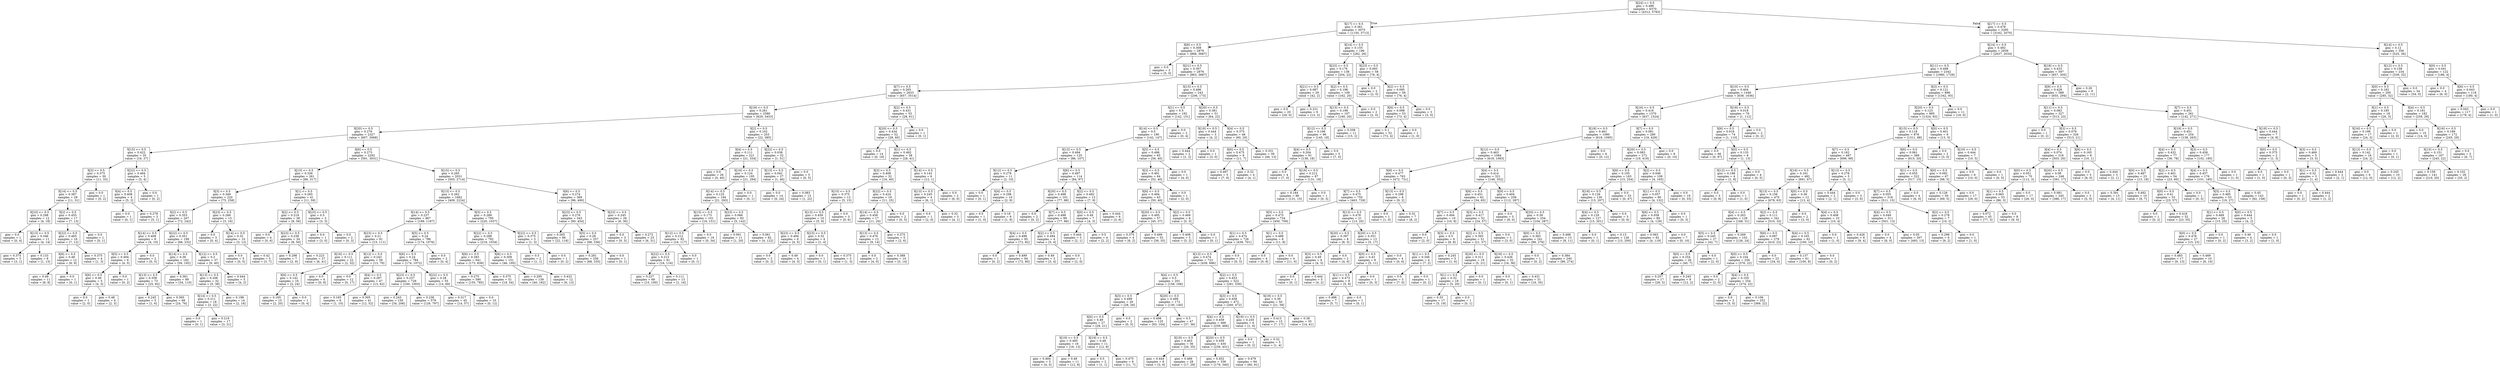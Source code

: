 digraph Tree {
node [shape=box] ;
0 [label="X[24] <= 0.5\ngini = 0.489\nsamples = 6370\nvalue = [4312, 5783]"] ;
1 [label="X[17] <= 0.5\ngini = 0.361\nsamples = 3075\nvalue = [1150, 3713]"] ;
0 -> 1 [labeldistance=2.5, labelangle=45, headlabel="True"] ;
2 [label="X[9] <= 0.5\ngini = 0.308\nsamples = 2879\nvalue = [868, 3687]"] ;
1 -> 2 ;
3 [label="gini = 0.0\nsamples = 3\nvalue = [5, 0]"] ;
2 -> 3 ;
4 [label="X[21] <= 0.5\ngini = 0.307\nsamples = 2876\nvalue = [863, 3687]"] ;
2 -> 4 ;
5 [label="X[7] <= 0.5\ngini = 0.265\nsamples = 2633\nvalue = [657, 3514]"] ;
4 -> 5 ;
6 [label="X[18] <= 0.5\ngini = 0.261\nsamples = 2580\nvalue = [629, 3453]"] ;
5 -> 6 ;
7 [label="X[20] <= 0.5\ngini = 0.276\nsamples = 2327\nvalue = [607, 3068]"] ;
6 -> 7 ;
8 [label="X[15] <= 0.5\ngini = 0.422\nsamples = 35\nvalue = [16, 37]"] ;
7 -> 8 ;
9 [label="X[3] <= 0.5\ngini = 0.375\nsamples = 30\nvalue = [11, 33]"] ;
8 -> 9 ;
10 [label="X[14] <= 0.5\ngini = 0.387\nsamples = 29\nvalue = [11, 31]"] ;
9 -> 10 ;
11 [label="X[23] <= 0.5\ngini = 0.298\nsamples = 12\nvalue = [4, 18]"] ;
10 -> 11 ;
12 [label="gini = 0.0\nsamples = 1\nvalue = [0, 4]"] ;
11 -> 12 ;
13 [label="X[13] <= 0.5\ngini = 0.346\nsamples = 11\nvalue = [4, 14]"] ;
11 -> 13 ;
14 [label="gini = 0.375\nsamples = 3\nvalue = [3, 1]"] ;
13 -> 14 ;
15 [label="gini = 0.133\nsamples = 8\nvalue = [1, 13]"] ;
13 -> 15 ;
16 [label="X[2] <= 0.5\ngini = 0.455\nsamples = 17\nvalue = [7, 13]"] ;
10 -> 16 ;
17 [label="X[22] <= 0.5\ngini = 0.465\nsamples = 16\nvalue = [7, 12]"] ;
16 -> 17 ;
18 [label="X[6] <= 0.5\ngini = 0.48\nsamples = 12\nvalue = [6, 9]"] ;
17 -> 18 ;
19 [label="gini = 0.49\nsamples = 11\nvalue = [6, 8]"] ;
18 -> 19 ;
20 [label="gini = 0.0\nsamples = 1\nvalue = [0, 1]"] ;
18 -> 20 ;
21 [label="gini = 0.375\nsamples = 4\nvalue = [1, 3]"] ;
17 -> 21 ;
22 [label="gini = 0.0\nsamples = 1\nvalue = [0, 1]"] ;
16 -> 22 ;
23 [label="gini = 0.0\nsamples = 1\nvalue = [0, 2]"] ;
9 -> 23 ;
24 [label="X[22] <= 0.5\ngini = 0.494\nsamples = 5\nvalue = [5, 4]"] ;
8 -> 24 ;
25 [label="X[4] <= 0.5\ngini = 0.408\nsamples = 4\nvalue = [5, 2]"] ;
24 -> 25 ;
26 [label="gini = 0.0\nsamples = 1\nvalue = [0, 1]"] ;
25 -> 26 ;
27 [label="gini = 0.278\nsamples = 3\nvalue = [5, 1]"] ;
25 -> 27 ;
28 [label="gini = 0.0\nsamples = 1\nvalue = [0, 2]"] ;
24 -> 28 ;
29 [label="X[0] <= 0.5\ngini = 0.273\nsamples = 2292\nvalue = [591, 3031]"] ;
7 -> 29 ;
30 [label="X[15] <= 0.5\ngini = 0.336\nsamples = 261\nvalue = [86, 317]"] ;
29 -> 30 ;
31 [label="X[3] <= 0.5\ngini = 0.349\nsamples = 220\nvalue = [75, 258]"] ;
30 -> 31 ;
32 [label="X[2] <= 0.5\ngini = 0.353\nsamples = 207\nvalue = [72, 242]"] ;
31 -> 32 ;
33 [label="X[14] <= 0.5\ngini = 0.408\nsamples = 8\nvalue = [4, 10]"] ;
32 -> 33 ;
34 [label="X[5] <= 0.5\ngini = 0.494\nsamples = 6\nvalue = [4, 5]"] ;
33 -> 34 ;
35 [label="X[6] <= 0.5\ngini = 0.49\nsamples = 5\nvalue = [4, 3]"] ;
34 -> 35 ;
36 [label="gini = 0.0\nsamples = 1\nvalue = [2, 0]"] ;
35 -> 36 ;
37 [label="gini = 0.48\nsamples = 4\nvalue = [2, 3]"] ;
35 -> 37 ;
38 [label="gini = 0.0\nsamples = 1\nvalue = [0, 2]"] ;
34 -> 38 ;
39 [label="gini = 0.0\nsamples = 2\nvalue = [0, 5]"] ;
33 -> 39 ;
40 [label="X[22] <= 0.5\ngini = 0.351\nsamples = 199\nvalue = [68, 232]"] ;
32 -> 40 ;
41 [label="X[14] <= 0.5\ngini = 0.36\nsamples = 162\nvalue = [59, 192]"] ;
40 -> 41 ;
42 [label="X[13] <= 0.5\ngini = 0.358\nsamples = 73\nvalue = [25, 82]"] ;
41 -> 42 ;
43 [label="gini = 0.245\nsamples = 5\nvalue = [1, 6]"] ;
42 -> 43 ;
44 [label="gini = 0.365\nsamples = 68\nvalue = [24, 76]"] ;
42 -> 44 ;
45 [label="gini = 0.361\nsamples = 89\nvalue = [34, 110]"] ;
41 -> 45 ;
46 [label="X[12] <= 0.5\ngini = 0.3\nsamples = 37\nvalue = [9, 40]"] ;
40 -> 46 ;
47 [label="X[13] <= 0.5\ngini = 0.206\nsamples = 32\nvalue = [5, 38]"] ;
46 -> 47 ;
48 [label="X[14] <= 0.5\ngini = 0.211\nsamples = 18\nvalue = [3, 22]"] ;
47 -> 48 ;
49 [label="gini = 0.0\nsamples = 1\nvalue = [0, 1]"] ;
48 -> 49 ;
50 [label="gini = 0.219\nsamples = 17\nvalue = [3, 21]"] ;
48 -> 50 ;
51 [label="gini = 0.198\nsamples = 14\nvalue = [2, 16]"] ;
47 -> 51 ;
52 [label="gini = 0.444\nsamples = 5\nvalue = [4, 2]"] ;
46 -> 52 ;
53 [label="X[23] <= 0.5\ngini = 0.266\nsamples = 13\nvalue = [3, 16]"] ;
31 -> 53 ;
54 [label="gini = 0.0\nsamples = 3\nvalue = [0, 4]"] ;
53 -> 54 ;
55 [label="X[14] <= 0.5\ngini = 0.32\nsamples = 10\nvalue = [3, 12]"] ;
53 -> 55 ;
56 [label="gini = 0.0\nsamples = 5\nvalue = [0, 5]"] ;
55 -> 56 ;
57 [label="gini = 0.42\nsamples = 5\nvalue = [3, 7]"] ;
55 -> 57 ;
58 [label="X[1] <= 0.5\ngini = 0.265\nsamples = 41\nvalue = [11, 59]"] ;
30 -> 58 ;
59 [label="X[2] <= 0.5\ngini = 0.219\nsamples = 38\nvalue = [8, 56]"] ;
58 -> 59 ;
60 [label="gini = 0.0\nsamples = 4\nvalue = [0, 6]"] ;
59 -> 60 ;
61 [label="X[23] <= 0.5\ngini = 0.238\nsamples = 34\nvalue = [8, 50]"] ;
59 -> 61 ;
62 [label="gini = 0.298\nsamples = 7\nvalue = [2, 9]"] ;
61 -> 62 ;
63 [label="gini = 0.223\nsamples = 27\nvalue = [6, 41]"] ;
61 -> 63 ;
64 [label="X[23] <= 0.5\ngini = 0.5\nsamples = 3\nvalue = [3, 3]"] ;
58 -> 64 ;
65 [label="gini = 0.0\nsamples = 1\nvalue = [3, 0]"] ;
64 -> 65 ;
66 [label="gini = 0.0\nsamples = 2\nvalue = [0, 3]"] ;
64 -> 66 ;
67 [label="X[15] <= 0.5\ngini = 0.265\nsamples = 2031\nvalue = [505, 2714]"] ;
29 -> 67 ;
68 [label="X[13] <= 0.5\ngini = 0.262\nsamples = 1662\nvalue = [409, 2224]"] ;
67 -> 68 ;
69 [label="X[14] <= 0.5\ngini = 0.237\nsamples = 867\nvalue = [189, 1187]"] ;
68 -> 69 ;
70 [label="X[23] <= 0.5\ngini = 0.21\nsamples = 81\nvalue = [15, 111]"] ;
69 -> 70 ;
71 [label="X[16] <= 0.5\ngini = 0.111\nsamples = 22\nvalue = [2, 32]"] ;
70 -> 71 ;
72 [label="X[6] <= 0.5\ngini = 0.142\nsamples = 16\nvalue = [2, 24]"] ;
71 -> 72 ;
73 [label="gini = 0.165\nsamples = 15\nvalue = [2, 20]"] ;
72 -> 73 ;
74 [label="gini = 0.0\nsamples = 1\nvalue = [0, 4]"] ;
72 -> 74 ;
75 [label="gini = 0.0\nsamples = 6\nvalue = [0, 8]"] ;
71 -> 75 ;
76 [label="X[12] <= 0.5\ngini = 0.243\nsamples = 59\nvalue = [13, 79]"] ;
70 -> 76 ;
77 [label="gini = 0.0\nsamples = 12\nvalue = [0, 17]"] ;
76 -> 77 ;
78 [label="X[4] <= 0.5\ngini = 0.287\nsamples = 47\nvalue = [13, 62]"] ;
76 -> 78 ;
79 [label="gini = 0.165\nsamples = 6\nvalue = [1, 10]"] ;
78 -> 79 ;
80 [label="gini = 0.305\nsamples = 41\nvalue = [12, 52]"] ;
78 -> 80 ;
81 [label="X[5] <= 0.5\ngini = 0.24\nsamples = 786\nvalue = [174, 1076]"] ;
69 -> 81 ;
82 [label="X[6] <= 0.5\ngini = 0.24\nsamples = 784\nvalue = [174, 1072]"] ;
81 -> 82 ;
83 [label="X[23] <= 0.5\ngini = 0.237\nsamples = 729\nvalue = [160, 1003]"] ;
82 -> 83 ;
84 [label="gini = 0.243\nsamples = 150\nvalue = [34, 206]"] ;
83 -> 84 ;
85 [label="gini = 0.236\nsamples = 579\nvalue = [126, 797]"] ;
83 -> 85 ;
86 [label="X[22] <= 0.5\ngini = 0.28\nsamples = 55\nvalue = [14, 69]"] ;
82 -> 86 ;
87 [label="gini = 0.317\nsamples = 45\nvalue = [14, 57]"] ;
86 -> 87 ;
88 [label="gini = 0.0\nsamples = 10\nvalue = [0, 12]"] ;
86 -> 88 ;
89 [label="gini = 0.0\nsamples = 2\nvalue = [0, 4]"] ;
81 -> 89 ;
90 [label="X[5] <= 0.5\ngini = 0.289\nsamples = 795\nvalue = [220, 1037]"] ;
68 -> 90 ;
91 [label="X[22] <= 0.5\ngini = 0.288\nsamples = 792\nvalue = [219, 1034]"] ;
90 -> 91 ;
92 [label="X[6] <= 0.5\ngini = 0.283\nsamples = 641\nvalue = [173, 839]"] ;
91 -> 92 ;
93 [label="gini = 0.275\nsamples = 590\nvalue = [155, 785]"] ;
92 -> 93 ;
94 [label="gini = 0.375\nsamples = 51\nvalue = [18, 54]"] ;
92 -> 94 ;
95 [label="X[6] <= 0.5\ngini = 0.309\nsamples = 151\nvalue = [46, 195]"] ;
91 -> 95 ;
96 [label="gini = 0.295\nsamples = 139\nvalue = [40, 182]"] ;
95 -> 96 ;
97 [label="gini = 0.432\nsamples = 12\nvalue = [6, 13]"] ;
95 -> 97 ;
98 [label="X[22] <= 0.5\ngini = 0.375\nsamples = 3\nvalue = [1, 3]"] ;
90 -> 98 ;
99 [label="gini = 0.5\nsamples = 2\nvalue = [1, 1]"] ;
98 -> 99 ;
100 [label="gini = 0.0\nsamples = 1\nvalue = [0, 2]"] ;
98 -> 100 ;
101 [label="X[6] <= 0.5\ngini = 0.274\nsamples = 369\nvalue = [96, 490]"] ;
67 -> 101 ;
102 [label="X[23] <= 0.5\ngini = 0.276\nsamples = 343\nvalue = [90, 454]"] ;
101 -> 102 ;
103 [label="gini = 0.265\nsamples = 86\nvalue = [22, 118]"] ;
102 -> 103 ;
104 [label="X[5] <= 0.5\ngini = 0.28\nsamples = 257\nvalue = [68, 336]"] ;
102 -> 104 ;
105 [label="gini = 0.281\nsamples = 256\nvalue = [68, 335]"] ;
104 -> 105 ;
106 [label="gini = 0.0\nsamples = 1\nvalue = [0, 1]"] ;
104 -> 106 ;
107 [label="X[23] <= 0.5\ngini = 0.245\nsamples = 26\nvalue = [6, 36]"] ;
101 -> 107 ;
108 [label="gini = 0.0\nsamples = 3\nvalue = [0, 5]"] ;
107 -> 108 ;
109 [label="gini = 0.272\nsamples = 23\nvalue = [6, 31]"] ;
107 -> 109 ;
110 [label="X[2] <= 0.5\ngini = 0.102\nsamples = 253\nvalue = [22, 385]"] ;
6 -> 110 ;
111 [label="X[4] <= 0.5\ngini = 0.111\nsamples = 221\nvalue = [21, 334]"] ;
110 -> 111 ;
112 [label="gini = 0.0\nsamples = 26\nvalue = [0, 40]"] ;
111 -> 112 ;
113 [label="X[16] <= 0.5\ngini = 0.124\nsamples = 195\nvalue = [21, 294]"] ;
111 -> 113 ;
114 [label="X[14] <= 0.5\ngini = 0.125\nsamples = 194\nvalue = [21, 293]"] ;
113 -> 114 ;
115 [label="X[15] <= 0.5\ngini = 0.173\nsamples = 101\nvalue = [16, 151]"] ;
114 -> 115 ;
116 [label="X[12] <= 0.5\ngini = 0.212\nsamples = 82\nvalue = [16, 117]"] ;
115 -> 116 ;
117 [label="X[22] <= 0.5\ngini = 0.213\nsamples = 81\nvalue = [16, 116]"] ;
116 -> 117 ;
118 [label="gini = 0.227\nsamples = 68\nvalue = [15, 100]"] ;
117 -> 118 ;
119 [label="gini = 0.111\nsamples = 13\nvalue = [1, 16]"] ;
117 -> 119 ;
120 [label="gini = 0.0\nsamples = 1\nvalue = [0, 1]"] ;
116 -> 120 ;
121 [label="gini = 0.0\nsamples = 19\nvalue = [0, 34]"] ;
115 -> 121 ;
122 [label="X[23] <= 0.5\ngini = 0.066\nsamples = 93\nvalue = [5, 142]"] ;
114 -> 122 ;
123 [label="gini = 0.091\nsamples = 11\nvalue = [1, 20]"] ;
122 -> 123 ;
124 [label="gini = 0.061\nsamples = 82\nvalue = [4, 122]"] ;
122 -> 124 ;
125 [label="gini = 0.0\nsamples = 1\nvalue = [0, 1]"] ;
113 -> 125 ;
126 [label="X[22] <= 0.5\ngini = 0.038\nsamples = 32\nvalue = [1, 51]"] ;
110 -> 126 ;
127 [label="X[13] <= 0.5\ngini = 0.042\nsamples = 27\nvalue = [1, 46]"] ;
126 -> 127 ;
128 [label="gini = 0.0\nsamples = 14\nvalue = [0, 24]"] ;
127 -> 128 ;
129 [label="gini = 0.083\nsamples = 13\nvalue = [1, 22]"] ;
127 -> 129 ;
130 [label="gini = 0.0\nsamples = 5\nvalue = [0, 5]"] ;
126 -> 130 ;
131 [label="X[2] <= 0.5\ngini = 0.431\nsamples = 53\nvalue = [28, 61]"] ;
5 -> 131 ;
132 [label="X[20] <= 0.5\ngini = 0.434\nsamples = 52\nvalue = [28, 60]"] ;
131 -> 132 ;
133 [label="gini = 0.0\nsamples = 14\nvalue = [0, 19]"] ;
132 -> 133 ;
134 [label="X[1] <= 0.5\ngini = 0.482\nsamples = 38\nvalue = [28, 41]"] ;
132 -> 134 ;
135 [label="X[3] <= 0.5\ngini = 0.408\nsamples = 32\nvalue = [16, 40]"] ;
134 -> 135 ;
136 [label="X[15] <= 0.5\ngini = 0.375\nsamples = 13\nvalue = [5, 15]"] ;
135 -> 136 ;
137 [label="X[13] <= 0.5\ngini = 0.459\nsamples = 10\nvalue = [5, 9]"] ;
136 -> 137 ;
138 [label="X[23] <= 0.5\ngini = 0.494\nsamples = 6\nvalue = [4, 5]"] ;
137 -> 138 ;
139 [label="gini = 0.0\nsamples = 2\nvalue = [0, 2]"] ;
138 -> 139 ;
140 [label="gini = 0.49\nsamples = 4\nvalue = [4, 3]"] ;
138 -> 140 ;
141 [label="X[23] <= 0.5\ngini = 0.32\nsamples = 4\nvalue = [1, 4]"] ;
137 -> 141 ;
142 [label="gini = 0.0\nsamples = 1\nvalue = [0, 1]"] ;
141 -> 142 ;
143 [label="gini = 0.375\nsamples = 3\nvalue = [1, 3]"] ;
141 -> 143 ;
144 [label="gini = 0.0\nsamples = 3\nvalue = [0, 6]"] ;
136 -> 144 ;
145 [label="X[22] <= 0.5\ngini = 0.424\nsamples = 19\nvalue = [11, 25]"] ;
135 -> 145 ;
146 [label="X[14] <= 0.5\ngini = 0.458\nsamples = 17\nvalue = [11, 20]"] ;
145 -> 146 ;
147 [label="X[13] <= 0.5\ngini = 0.476\nsamples = 12\nvalue = [9, 14]"] ;
146 -> 147 ;
148 [label="gini = 0.0\nsamples = 2\nvalue = [4, 0]"] ;
147 -> 148 ;
149 [label="gini = 0.388\nsamples = 10\nvalue = [5, 14]"] ;
147 -> 149 ;
150 [label="gini = 0.375\nsamples = 5\nvalue = [2, 6]"] ;
146 -> 150 ;
151 [label="gini = 0.0\nsamples = 2\nvalue = [0, 5]"] ;
145 -> 151 ;
152 [label="X[14] <= 0.5\ngini = 0.142\nsamples = 6\nvalue = [12, 1]"] ;
134 -> 152 ;
153 [label="X[13] <= 0.5\ngini = 0.245\nsamples = 4\nvalue = [6, 1]"] ;
152 -> 153 ;
154 [label="gini = 0.0\nsamples = 1\nvalue = [2, 0]"] ;
153 -> 154 ;
155 [label="gini = 0.32\nsamples = 3\nvalue = [4, 1]"] ;
153 -> 155 ;
156 [label="gini = 0.0\nsamples = 2\nvalue = [6, 0]"] ;
152 -> 156 ;
157 [label="gini = 0.0\nsamples = 1\nvalue = [0, 1]"] ;
131 -> 157 ;
158 [label="X[15] <= 0.5\ngini = 0.496\nsamples = 243\nvalue = [206, 173]"] ;
4 -> 158 ;
159 [label="X[1] <= 0.5\ngini = 0.5\nsamples = 192\nvalue = [142, 151]"] ;
158 -> 159 ;
160 [label="X[14] <= 0.5\ngini = 0.5\nsamples = 190\nvalue = [142, 147]"] ;
159 -> 160 ;
161 [label="X[13] <= 0.5\ngini = 0.494\nsamples = 125\nvalue = [86, 107]"] ;
160 -> 161 ;
162 [label="X[12] <= 0.5\ngini = 0.278\nsamples = 11\nvalue = [2, 10]"] ;
161 -> 162 ;
163 [label="gini = 0.0\nsamples = 1\nvalue = [0, 1]"] ;
162 -> 163 ;
164 [label="X[4] <= 0.5\ngini = 0.298\nsamples = 10\nvalue = [2, 9]"] ;
162 -> 164 ;
165 [label="gini = 0.0\nsamples = 1\nvalue = [1, 0]"] ;
164 -> 165 ;
166 [label="gini = 0.18\nsamples = 9\nvalue = [1, 9]"] ;
164 -> 166 ;
167 [label="X[6] <= 0.5\ngini = 0.497\nsamples = 114\nvalue = [84, 97]"] ;
161 -> 167 ;
168 [label="X[20] <= 0.5\ngini = 0.498\nsamples = 101\nvalue = [77, 88]"] ;
167 -> 168 ;
169 [label="gini = 0.0\nsamples = 2\nvalue = [0, 2]"] ;
168 -> 169 ;
170 [label="X[7] <= 0.5\ngini = 0.498\nsamples = 99\nvalue = [77, 86]"] ;
168 -> 170 ;
171 [label="X[4] <= 0.5\ngini = 0.498\nsamples = 95\nvalue = [72, 82]"] ;
170 -> 171 ;
172 [label="gini = 0.0\nsamples = 1\nvalue = [0, 2]"] ;
171 -> 172 ;
173 [label="gini = 0.499\nsamples = 94\nvalue = [72, 80]"] ;
171 -> 173 ;
174 [label="X[2] <= 0.5\ngini = 0.494\nsamples = 4\nvalue = [5, 4]"] ;
170 -> 174 ;
175 [label="gini = 0.49\nsamples = 3\nvalue = [3, 4]"] ;
174 -> 175 ;
176 [label="gini = 0.0\nsamples = 1\nvalue = [2, 0]"] ;
174 -> 176 ;
177 [label="X[2] <= 0.5\ngini = 0.492\nsamples = 13\nvalue = [7, 9]"] ;
167 -> 177 ;
178 [label="X[0] <= 0.5\ngini = 0.49\nsamples = 7\nvalue = [4, 3]"] ;
177 -> 178 ;
179 [label="gini = 0.444\nsamples = 3\nvalue = [2, 1]"] ;
178 -> 179 ;
180 [label="gini = 0.5\nsamples = 4\nvalue = [2, 2]"] ;
178 -> 180 ;
181 [label="gini = 0.444\nsamples = 6\nvalue = [3, 6]"] ;
177 -> 181 ;
182 [label="X[5] <= 0.5\ngini = 0.486\nsamples = 65\nvalue = [56, 40]"] ;
160 -> 182 ;
183 [label="X[3] <= 0.5\ngini = 0.491\nsamples = 64\nvalue = [52, 40]"] ;
182 -> 183 ;
184 [label="X[6] <= 0.5\ngini = 0.494\nsamples = 63\nvalue = [50, 40]"] ;
183 -> 184 ;
185 [label="X[20] <= 0.5\ngini = 0.495\nsamples = 57\nvalue = [45, 37]"] ;
184 -> 185 ;
186 [label="gini = 0.375\nsamples = 4\nvalue = [6, 2]"] ;
185 -> 186 ;
187 [label="gini = 0.499\nsamples = 53\nvalue = [39, 35]"] ;
185 -> 187 ;
188 [label="X[2] <= 0.5\ngini = 0.469\nsamples = 6\nvalue = [5, 3]"] ;
184 -> 188 ;
189 [label="gini = 0.408\nsamples = 5\nvalue = [5, 2]"] ;
188 -> 189 ;
190 [label="gini = 0.0\nsamples = 1\nvalue = [0, 1]"] ;
188 -> 190 ;
191 [label="gini = 0.0\nsamples = 1\nvalue = [2, 0]"] ;
183 -> 191 ;
192 [label="gini = 0.0\nsamples = 1\nvalue = [4, 0]"] ;
182 -> 192 ;
193 [label="gini = 0.0\nsamples = 2\nvalue = [0, 4]"] ;
159 -> 193 ;
194 [label="X[20] <= 0.5\ngini = 0.381\nsamples = 51\nvalue = [64, 22]"] ;
158 -> 194 ;
195 [label="X[19] <= 0.5\ngini = 0.444\nsamples = 3\nvalue = [4, 2]"] ;
194 -> 195 ;
196 [label="gini = 0.444\nsamples = 2\nvalue = [1, 2]"] ;
195 -> 196 ;
197 [label="gini = 0.0\nsamples = 1\nvalue = [3, 0]"] ;
195 -> 197 ;
198 [label="X[4] <= 0.5\ngini = 0.375\nsamples = 48\nvalue = [60, 20]"] ;
194 -> 198 ;
199 [label="X[0] <= 0.5\ngini = 0.475\nsamples = 9\nvalue = [11, 7]"] ;
198 -> 199 ;
200 [label="gini = 0.497\nsamples = 5\nvalue = [7, 6]"] ;
199 -> 200 ;
201 [label="gini = 0.32\nsamples = 4\nvalue = [4, 1]"] ;
199 -> 201 ;
202 [label="gini = 0.331\nsamples = 39\nvalue = [49, 13]"] ;
198 -> 202 ;
203 [label="X[14] <= 0.5\ngini = 0.155\nsamples = 196\nvalue = [282, 26]"] ;
1 -> 203 ;
204 [label="X[23] <= 0.5\ngini = 0.176\nsamples = 138\nvalue = [204, 22]"] ;
203 -> 204 ;
205 [label="X[21] <= 0.5\ngini = 0.087\nsamples = 29\nvalue = [42, 2]"] ;
204 -> 205 ;
206 [label="gini = 0.0\nsamples = 20\nvalue = [29, 0]"] ;
205 -> 206 ;
207 [label="gini = 0.231\nsamples = 9\nvalue = [13, 2]"] ;
205 -> 207 ;
208 [label="X[2] <= 0.5\ngini = 0.196\nsamples = 109\nvalue = [162, 20]"] ;
204 -> 208 ;
209 [label="X[15] <= 0.5\ngini = 0.198\nsamples = 107\nvalue = [160, 20]"] ;
208 -> 209 ;
210 [label="X[12] <= 0.5\ngini = 0.196\nsamples = 96\nvalue = [145, 18]"] ;
209 -> 210 ;
211 [label="X[4] <= 0.5\ngini = 0.204\nsamples = 91\nvalue = [138, 18]"] ;
210 -> 211 ;
212 [label="gini = 0.0\nsamples = 4\nvalue = [7, 0]"] ;
211 -> 212 ;
213 [label="X[16] <= 0.5\ngini = 0.212\nsamples = 87\nvalue = [131, 18]"] ;
211 -> 213 ;
214 [label="gini = 0.184\nsamples = 86\nvalue = [131, 15]"] ;
213 -> 214 ;
215 [label="gini = 0.0\nsamples = 1\nvalue = [0, 3]"] ;
213 -> 215 ;
216 [label="gini = 0.0\nsamples = 5\nvalue = [7, 0]"] ;
210 -> 216 ;
217 [label="gini = 0.208\nsamples = 11\nvalue = [15, 2]"] ;
209 -> 217 ;
218 [label="gini = 0.0\nsamples = 2\nvalue = [2, 0]"] ;
208 -> 218 ;
219 [label="X[23] <= 0.5\ngini = 0.093\nsamples = 58\nvalue = [78, 4]"] ;
203 -> 219 ;
220 [label="gini = 0.0\nsamples = 2\nvalue = [2, 0]"] ;
219 -> 220 ;
221 [label="X[2] <= 0.5\ngini = 0.095\nsamples = 56\nvalue = [76, 4]"] ;
219 -> 221 ;
222 [label="X[6] <= 0.5\ngini = 0.098\nsamples = 53\nvalue = [73, 4]"] ;
221 -> 222 ;
223 [label="gini = 0.1\nsamples = 52\nvalue = [72, 4]"] ;
222 -> 223 ;
224 [label="gini = 0.0\nsamples = 1\nvalue = [1, 0]"] ;
222 -> 224 ;
225 [label="gini = 0.0\nsamples = 3\nvalue = [3, 0]"] ;
221 -> 225 ;
226 [label="X[17] <= 0.5\ngini = 0.478\nsamples = 3295\nvalue = [3162, 2070]"] ;
0 -> 226 [labeldistance=2.5, labelangle=-45, headlabel="False"] ;
227 [label="X[14] <= 0.5\ngini = 0.492\nsamples = 2939\nvalue = [2637, 2034]"] ;
226 -> 227 ;
228 [label="X[11] <= 0.5\ngini = 0.498\nsamples = 2342\nvalue = [1980, 1729]"] ;
227 -> 228 ;
229 [label="X[10] <= 0.5\ngini = 0.404\nsamples = 1446\nvalue = [638, 1636]"] ;
228 -> 229 ;
230 [label="X[16] <= 0.5\ngini = 0.416\nsamples = 1370\nvalue = [637, 1524]"] ;
229 -> 230 ;
231 [label="X[18] <= 0.5\ngini = 0.461\nsamples = 1090\nvalue = [618, 1095]"] ;
230 -> 231 ;
232 [label="X[12] <= 0.5\ngini = 0.463\nsamples = 1084\nvalue = [618, 1083]"] ;
231 -> 232 ;
233 [label="X[8] <= 0.5\ngini = 0.477\nsamples = 763\nvalue = [472, 731]"] ;
232 -> 233 ;
234 [label="X[7] <= 0.5\ngini = 0.475\nsamples = 755\nvalue = [463, 729]"] ;
233 -> 234 ;
235 [label="X[5] <= 0.5\ngini = 0.475\nsamples = 734\nvalue = [450, 709]"] ;
234 -> 235 ;
236 [label="X[1] <= 0.5\ngini = 0.474\nsamples = 726\nvalue = [439, 701]"] ;
235 -> 236 ;
237 [label="X[13] <= 0.5\ngini = 0.474\nsamples = 723\nvalue = [439, 696]"] ;
236 -> 237 ;
238 [label="X[4] <= 0.5\ngini = 0.5\nsamples = 201\nvalue = [158, 166]"] ;
237 -> 238 ;
239 [label="X[3] <= 0.5\ngini = 0.499\nsamples = 29\nvalue = [28, 26]"] ;
238 -> 239 ;
240 [label="X[0] <= 0.5\ngini = 0.49\nsamples = 27\nvalue = [28, 21]"] ;
239 -> 240 ;
241 [label="X[19] <= 0.5\ngini = 0.495\nsamples = 16\nvalue = [16, 13]"] ;
240 -> 241 ;
242 [label="gini = 0.494\nsamples = 5\nvalue = [4, 5]"] ;
241 -> 242 ;
243 [label="gini = 0.48\nsamples = 11\nvalue = [12, 8]"] ;
241 -> 243 ;
244 [label="X[19] <= 0.5\ngini = 0.48\nsamples = 11\nvalue = [12, 8]"] ;
240 -> 244 ;
245 [label="gini = 0.5\nsamples = 2\nvalue = [1, 1]"] ;
244 -> 245 ;
246 [label="gini = 0.475\nsamples = 9\nvalue = [11, 7]"] ;
244 -> 246 ;
247 [label="gini = 0.0\nsamples = 2\nvalue = [0, 5]"] ;
239 -> 247 ;
248 [label="X[20] <= 0.5\ngini = 0.499\nsamples = 172\nvalue = [130, 140]"] ;
238 -> 248 ;
249 [label="gini = 0.498\nsamples = 125\nvalue = [93, 104]"] ;
248 -> 249 ;
250 [label="gini = 0.5\nsamples = 47\nvalue = [37, 36]"] ;
248 -> 250 ;
251 [label="X[2] <= 0.5\ngini = 0.453\nsamples = 522\nvalue = [281, 530]"] ;
237 -> 251 ;
252 [label="X[3] <= 0.5\ngini = 0.458\nsamples = 472\nvalue = [260, 472]"] ;
251 -> 252 ;
253 [label="X[4] <= 0.5\ngini = 0.459\nsamples = 466\nvalue = [259, 466]"] ;
252 -> 253 ;
254 [label="X[19] <= 0.5\ngini = 0.463\nsamples = 36\nvalue = [20, 35]"] ;
253 -> 254 ;
255 [label="gini = 0.444\nsamples = 8\nvalue = [3, 6]"] ;
254 -> 255 ;
256 [label="gini = 0.466\nsamples = 28\nvalue = [17, 29]"] ;
254 -> 256 ;
257 [label="X[20] <= 0.5\ngini = 0.459\nsamples = 430\nvalue = [239, 431]"] ;
253 -> 257 ;
258 [label="gini = 0.452\nsamples = 336\nvalue = [179, 340]"] ;
257 -> 258 ;
259 [label="gini = 0.479\nsamples = 94\nvalue = [60, 91]"] ;
257 -> 259 ;
260 [label="X[19] <= 0.5\ngini = 0.245\nsamples = 6\nvalue = [1, 6]"] ;
252 -> 260 ;
261 [label="gini = 0.0\nsamples = 1\nvalue = [0, 2]"] ;
260 -> 261 ;
262 [label="gini = 0.32\nsamples = 5\nvalue = [1, 4]"] ;
260 -> 262 ;
263 [label="X[19] <= 0.5\ngini = 0.39\nsamples = 50\nvalue = [21, 58]"] ;
251 -> 263 ;
264 [label="gini = 0.413\nsamples = 15\nvalue = [7, 17]"] ;
263 -> 264 ;
265 [label="gini = 0.38\nsamples = 35\nvalue = [14, 41]"] ;
263 -> 265 ;
266 [label="gini = 0.0\nsamples = 3\nvalue = [0, 5]"] ;
236 -> 266 ;
267 [label="X[1] <= 0.5\ngini = 0.488\nsamples = 8\nvalue = [11, 8]"] ;
235 -> 267 ;
268 [label="gini = 0.0\nsamples = 4\nvalue = [0, 8]"] ;
267 -> 268 ;
269 [label="gini = 0.0\nsamples = 4\nvalue = [11, 0]"] ;
267 -> 269 ;
270 [label="X[13] <= 0.5\ngini = 0.478\nsamples = 21\nvalue = [13, 20]"] ;
234 -> 270 ;
271 [label="X[20] <= 0.5\ngini = 0.397\nsamples = 8\nvalue = [8, 3]"] ;
270 -> 271 ;
272 [label="X[3] <= 0.5\ngini = 0.49\nsamples = 6\nvalue = [4, 3]"] ;
271 -> 272 ;
273 [label="gini = 0.0\nsamples = 1\nvalue = [0, 1]"] ;
272 -> 273 ;
274 [label="gini = 0.444\nsamples = 5\nvalue = [4, 2]"] ;
272 -> 274 ;
275 [label="gini = 0.0\nsamples = 2\nvalue = [4, 0]"] ;
271 -> 275 ;
276 [label="X[20] <= 0.5\ngini = 0.351\nsamples = 13\nvalue = [5, 17]"] ;
270 -> 276 ;
277 [label="X[0] <= 0.5\ngini = 0.43\nsamples = 9\nvalue = [5, 11]"] ;
276 -> 277 ;
278 [label="X[1] <= 0.5\ngini = 0.473\nsamples = 8\nvalue = [5, 8]"] ;
277 -> 278 ;
279 [label="gini = 0.486\nsamples = 7\nvalue = [5, 7]"] ;
278 -> 279 ;
280 [label="gini = 0.0\nsamples = 1\nvalue = [0, 1]"] ;
278 -> 280 ;
281 [label="gini = 0.0\nsamples = 1\nvalue = [0, 3]"] ;
277 -> 281 ;
282 [label="gini = 0.0\nsamples = 4\nvalue = [0, 6]"] ;
276 -> 282 ;
283 [label="X[13] <= 0.5\ngini = 0.298\nsamples = 8\nvalue = [9, 2]"] ;
233 -> 283 ;
284 [label="gini = 0.0\nsamples = 1\nvalue = [1, 0]"] ;
283 -> 284 ;
285 [label="gini = 0.32\nsamples = 7\nvalue = [8, 2]"] ;
283 -> 285 ;
286 [label="X[4] <= 0.5\ngini = 0.414\nsamples = 321\nvalue = [146, 352]"] ;
232 -> 286 ;
287 [label="X[6] <= 0.5\ngini = 0.451\nsamples = 62\nvalue = [34, 65]"] ;
286 -> 287 ;
288 [label="X[7] <= 0.5\ngini = 0.494\nsamples = 10\nvalue = [10, 8]"] ;
287 -> 288 ;
289 [label="gini = 0.0\nsamples = 1\nvalue = [2, 0]"] ;
288 -> 289 ;
290 [label="X[3] <= 0.5\ngini = 0.5\nsamples = 9\nvalue = [8, 8]"] ;
288 -> 290 ;
291 [label="X[1] <= 0.5\ngini = 0.346\nsamples = 4\nvalue = [7, 2]"] ;
290 -> 291 ;
292 [label="gini = 0.0\nsamples = 3\nvalue = [7, 0]"] ;
291 -> 292 ;
293 [label="gini = 0.0\nsamples = 1\nvalue = [0, 2]"] ;
291 -> 293 ;
294 [label="gini = 0.245\nsamples = 5\nvalue = [1, 6]"] ;
290 -> 294 ;
295 [label="X[3] <= 0.5\ngini = 0.417\nsamples = 52\nvalue = [24, 57]"] ;
287 -> 295 ;
296 [label="X[2] <= 0.5\ngini = 0.393\nsamples = 51\nvalue = [21, 57]"] ;
295 -> 296 ;
297 [label="X[20] <= 0.5\ngini = 0.311\nsamples = 19\nvalue = [5, 21]"] ;
296 -> 297 ;
298 [label="X[1] <= 0.5\ngini = 0.32\nsamples = 18\nvalue = [5, 20]"] ;
297 -> 298 ;
299 [label="gini = 0.33\nsamples = 17\nvalue = [5, 19]"] ;
298 -> 299 ;
300 [label="gini = 0.0\nsamples = 1\nvalue = [0, 1]"] ;
298 -> 300 ;
301 [label="gini = 0.0\nsamples = 1\nvalue = [0, 1]"] ;
297 -> 301 ;
302 [label="X[19] <= 0.5\ngini = 0.426\nsamples = 32\nvalue = [16, 36]"] ;
296 -> 302 ;
303 [label="gini = 0.0\nsamples = 1\nvalue = [0, 1]"] ;
302 -> 303 ;
304 [label="gini = 0.431\nsamples = 31\nvalue = [16, 35]"] ;
302 -> 304 ;
305 [label="gini = 0.0\nsamples = 1\nvalue = [3, 0]"] ;
295 -> 305 ;
306 [label="X[9] <= 0.5\ngini = 0.404\nsamples = 259\nvalue = [112, 287]"] ;
286 -> 306 ;
307 [label="gini = 0.0\nsamples = 5\nvalue = [8, 0]"] ;
306 -> 307 ;
308 [label="X[20] <= 0.5\ngini = 0.39\nsamples = 254\nvalue = [104, 287]"] ;
306 -> 308 ;
309 [label="X[0] <= 0.5\ngini = 0.383\nsamples = 241\nvalue = [96, 276]"] ;
308 -> 309 ;
310 [label="gini = 0.0\nsamples = 1\nvalue = [0, 2]"] ;
309 -> 310 ;
311 [label="gini = 0.384\nsamples = 240\nvalue = [96, 274]"] ;
309 -> 311 ;
312 [label="gini = 0.488\nsamples = 13\nvalue = [8, 11]"] ;
308 -> 312 ;
313 [label="gini = 0.0\nsamples = 6\nvalue = [0, 12]"] ;
231 -> 313 ;
314 [label="X[7] <= 0.5\ngini = 0.081\nsamples = 280\nvalue = [19, 429]"] ;
230 -> 314 ;
315 [label="X[20] <= 0.5\ngini = 0.083\nsamples = 272\nvalue = [19, 419]"] ;
314 -> 315 ;
316 [label="X[6] <= 0.5\ngini = 0.105\nsamples = 163\nvalue = [15, 254]"] ;
315 -> 316 ;
317 [label="X[18] <= 0.5\ngini = 0.126\nsamples = 130\nvalue = [15, 207]"] ;
316 -> 317 ;
318 [label="X[4] <= 0.5\ngini = 0.129\nsamples = 127\nvalue = [15, 201]"] ;
317 -> 318 ;
319 [label="gini = 0.0\nsamples = 1\nvalue = [0, 1]"] ;
318 -> 319 ;
320 [label="gini = 0.13\nsamples = 126\nvalue = [15, 200]"] ;
318 -> 320 ;
321 [label="gini = 0.0\nsamples = 3\nvalue = [0, 6]"] ;
317 -> 321 ;
322 [label="gini = 0.0\nsamples = 33\nvalue = [0, 47]"] ;
316 -> 322 ;
323 [label="X[2] <= 0.5\ngini = 0.046\nsamples = 109\nvalue = [4, 165]"] ;
315 -> 323 ;
324 [label="X[1] <= 0.5\ngini = 0.057\nsamples = 90\nvalue = [4, 132]"] ;
323 -> 324 ;
325 [label="X[6] <= 0.5\ngini = 0.058\nsamples = 89\nvalue = [4, 129]"] ;
324 -> 325 ;
326 [label="gini = 0.063\nsamples = 82\nvalue = [4, 119]"] ;
325 -> 326 ;
327 [label="gini = 0.0\nsamples = 7\nvalue = [0, 10]"] ;
325 -> 327 ;
328 [label="gini = 0.0\nsamples = 1\nvalue = [0, 3]"] ;
324 -> 328 ;
329 [label="gini = 0.0\nsamples = 19\nvalue = [0, 33]"] ;
323 -> 329 ;
330 [label="gini = 0.0\nsamples = 8\nvalue = [0, 10]"] ;
314 -> 330 ;
331 [label="X[18] <= 0.5\ngini = 0.018\nsamples = 76\nvalue = [1, 112]"] ;
229 -> 331 ;
332 [label="X[6] <= 0.5\ngini = 0.018\nsamples = 74\nvalue = [1, 110]"] ;
331 -> 332 ;
333 [label="gini = 0.0\nsamples = 66\nvalue = [0, 97]"] ;
332 -> 333 ;
334 [label="X[0] <= 0.5\ngini = 0.133\nsamples = 8\nvalue = [1, 13]"] ;
332 -> 334 ;
335 [label="X[12] <= 0.5\ngini = 0.198\nsamples = 4\nvalue = [1, 8]"] ;
334 -> 335 ;
336 [label="gini = 0.0\nsamples = 3\nvalue = [0, 8]"] ;
335 -> 336 ;
337 [label="gini = 0.0\nsamples = 1\nvalue = [1, 0]"] ;
335 -> 337 ;
338 [label="gini = 0.0\nsamples = 4\nvalue = [0, 5]"] ;
334 -> 338 ;
339 [label="gini = 0.0\nsamples = 2\nvalue = [0, 2]"] ;
331 -> 339 ;
340 [label="X[3] <= 0.5\ngini = 0.121\nsamples = 896\nvalue = [1342, 93]"] ;
228 -> 340 ;
341 [label="X[20] <= 0.5\ngini = 0.123\nsamples = 885\nvalue = [1324, 93]"] ;
340 -> 341 ;
342 [label="X[15] <= 0.5\ngini = 0.118\nsamples = 876\nvalue = [1311, 88]"] ;
341 -> 342 ;
343 [label="X[7] <= 0.5\ngini = 0.162\nsamples = 487\nvalue = [696, 68]"] ;
342 -> 343 ;
344 [label="X[16] <= 0.5\ngini = 0.161\nsamples = 482\nvalue = [691, 67]"] ;
343 -> 344 ;
345 [label="X[13] <= 0.5\ngini = 0.156\nsamples = 470\nvalue = [678, 63]"] ;
344 -> 345 ;
346 [label="X[4] <= 0.5\ngini = 0.263\nsamples = 129\nvalue = [168, 31]"] ;
345 -> 346 ;
347 [label="X[5] <= 0.5\ngini = 0.245\nsamples = 27\nvalue = [42, 7]"] ;
346 -> 347 ;
348 [label="X[0] <= 0.5\ngini = 0.254\nsamples = 26\nvalue = [40, 7]"] ;
347 -> 348 ;
349 [label="gini = 0.257\nsamples = 17\nvalue = [28, 5]"] ;
348 -> 349 ;
350 [label="gini = 0.245\nsamples = 9\nvalue = [12, 2]"] ;
348 -> 350 ;
351 [label="gini = 0.0\nsamples = 1\nvalue = [2, 0]"] ;
347 -> 351 ;
352 [label="gini = 0.269\nsamples = 102\nvalue = [126, 24]"] ;
346 -> 352 ;
353 [label="X[2] <= 0.5\ngini = 0.111\nsamples = 341\nvalue = [510, 32]"] ;
345 -> 353 ;
354 [label="X[6] <= 0.5\ngini = 0.097\nsamples = 279\nvalue = [410, 22]"] ;
353 -> 354 ;
355 [label="X[0] <= 0.5\ngini = 0.104\nsamples = 256\nvalue = [376, 22]"] ;
354 -> 355 ;
356 [label="gini = 0.0\nsamples = 2\nvalue = [2, 0]"] ;
355 -> 356 ;
357 [label="X[4] <= 0.5\ngini = 0.105\nsamples = 254\nvalue = [374, 22]"] ;
355 -> 357 ;
358 [label="gini = 0.0\nsamples = 2\nvalue = [5, 0]"] ;
357 -> 358 ;
359 [label="gini = 0.106\nsamples = 252\nvalue = [369, 22]"] ;
357 -> 359 ;
360 [label="gini = 0.0\nsamples = 23\nvalue = [34, 0]"] ;
354 -> 360 ;
361 [label="X[4] <= 0.5\ngini = 0.165\nsamples = 62\nvalue = [100, 10]"] ;
353 -> 361 ;
362 [label="gini = 0.137\nsamples = 61\nvalue = [100, 8]"] ;
361 -> 362 ;
363 [label="gini = 0.0\nsamples = 1\nvalue = [0, 2]"] ;
361 -> 363 ;
364 [label="X[0] <= 0.5\ngini = 0.36\nsamples = 12\nvalue = [13, 4]"] ;
344 -> 364 ;
365 [label="gini = 0.0\nsamples = 2\nvalue = [3, 0]"] ;
364 -> 365 ;
366 [label="X[4] <= 0.5\ngini = 0.408\nsamples = 10\nvalue = [10, 4]"] ;
364 -> 366 ;
367 [label="gini = 0.0\nsamples = 1\nvalue = [1, 0]"] ;
366 -> 367 ;
368 [label="gini = 0.426\nsamples = 9\nvalue = [9, 4]"] ;
366 -> 368 ;
369 [label="X[13] <= 0.5\ngini = 0.278\nsamples = 5\nvalue = [5, 1]"] ;
343 -> 369 ;
370 [label="gini = 0.444\nsamples = 2\nvalue = [2, 1]"] ;
369 -> 370 ;
371 [label="gini = 0.0\nsamples = 3\nvalue = [3, 0]"] ;
369 -> 371 ;
372 [label="X[6] <= 0.5\ngini = 0.061\nsamples = 389\nvalue = [615, 20]"] ;
342 -> 372 ;
373 [label="X[1] <= 0.5\ngini = 0.055\nsamples = 322\nvalue = [517, 15]"] ;
372 -> 373 ;
374 [label="X[7] <= 0.5\ngini = 0.055\nsamples = 318\nvalue = [511, 15]"] ;
373 -> 374 ;
375 [label="X[4] <= 0.5\ngini = 0.049\nsamples = 311\nvalue = [501, 13]"] ;
374 -> 375 ;
376 [label="gini = 0.0\nsamples = 4\nvalue = [8, 0]"] ;
375 -> 376 ;
377 [label="gini = 0.05\nsamples = 307\nvalue = [493, 13]"] ;
375 -> 377 ;
378 [label="X[2] <= 0.5\ngini = 0.278\nsamples = 7\nvalue = [10, 2]"] ;
374 -> 378 ;
379 [label="gini = 0.298\nsamples = 6\nvalue = [9, 2]"] ;
378 -> 379 ;
380 [label="gini = 0.0\nsamples = 1\nvalue = [1, 0]"] ;
378 -> 380 ;
381 [label="gini = 0.0\nsamples = 4\nvalue = [6, 0]"] ;
373 -> 381 ;
382 [label="X[0] <= 0.5\ngini = 0.092\nsamples = 67\nvalue = [98, 5]"] ;
372 -> 382 ;
383 [label="gini = 0.126\nsamples = 50\nvalue = [69, 5]"] ;
382 -> 383 ;
384 [label="gini = 0.0\nsamples = 17\nvalue = [29, 0]"] ;
382 -> 384 ;
385 [label="X[0] <= 0.5\ngini = 0.401\nsamples = 9\nvalue = [13, 5]"] ;
341 -> 385 ;
386 [label="gini = 0.0\nsamples = 2\nvalue = [3, 0]"] ;
385 -> 386 ;
387 [label="X[16] <= 0.5\ngini = 0.444\nsamples = 7\nvalue = [10, 5]"] ;
385 -> 387 ;
388 [label="gini = 0.0\nsamples = 6\nvalue = [10, 0]"] ;
387 -> 388 ;
389 [label="gini = 0.0\nsamples = 1\nvalue = [0, 5]"] ;
387 -> 389 ;
390 [label="gini = 0.0\nsamples = 11\nvalue = [18, 0]"] ;
340 -> 390 ;
391 [label="X[18] <= 0.5\ngini = 0.433\nsamples = 597\nvalue = [657, 305]"] ;
227 -> 391 ;
392 [label="X[9] <= 0.5\ngini = 0.428\nsamples = 588\nvalue = [655, 294]"] ;
391 -> 392 ;
393 [label="X[11] <= 0.5\ngini = 0.082\nsamples = 327\nvalue = [513, 23]"] ;
392 -> 393 ;
394 [label="gini = 0.0\nsamples = 1\nvalue = [0, 2]"] ;
393 -> 394 ;
395 [label="X[3] <= 0.5\ngini = 0.076\nsamples = 326\nvalue = [513, 21]"] ;
393 -> 395 ;
396 [label="X[4] <= 0.5\ngini = 0.074\nsamples = 318\nvalue = [503, 20]"] ;
395 -> 396 ;
397 [label="X[0] <= 0.5\ngini = 0.051\nsamples = 70\nvalue = [112, 3]"] ;
396 -> 397 ;
398 [label="X[1] <= 0.5\ngini = 0.065\nsamples = 53\nvalue = [86, 3]"] ;
397 -> 398 ;
399 [label="gini = 0.072\nsamples = 45\nvalue = [77, 3]"] ;
398 -> 399 ;
400 [label="gini = 0.0\nsamples = 8\nvalue = [9, 0]"] ;
398 -> 400 ;
401 [label="gini = 0.0\nsamples = 17\nvalue = [26, 0]"] ;
397 -> 401 ;
402 [label="X[20] <= 0.5\ngini = 0.08\nsamples = 248\nvalue = [391, 17]"] ;
396 -> 402 ;
403 [label="gini = 0.081\nsamples = 245\nvalue = [386, 17]"] ;
402 -> 403 ;
404 [label="gini = 0.0\nsamples = 3\nvalue = [5, 0]"] ;
402 -> 404 ;
405 [label="X[6] <= 0.5\ngini = 0.165\nsamples = 8\nvalue = [10, 1]"] ;
395 -> 405 ;
406 [label="gini = 0.0\nsamples = 5\nvalue = [8, 0]"] ;
405 -> 406 ;
407 [label="gini = 0.444\nsamples = 3\nvalue = [2, 1]"] ;
405 -> 407 ;
408 [label="X[7] <= 0.5\ngini = 0.451\nsamples = 261\nvalue = [142, 271]"] ;
392 -> 408 ;
409 [label="X[19] <= 0.5\ngini = 0.451\nsamples = 254\nvalue = [138, 263]"] ;
408 -> 409 ;
410 [label="X[4] <= 0.5\ngini = 0.432\nsamples = 77\nvalue = [36, 78]"] ;
409 -> 410 ;
411 [label="X[0] <= 0.5\ngini = 0.487\nsamples = 23\nvalue = [13, 18]"] ;
410 -> 411 ;
412 [label="gini = 0.391\nsamples = 13\nvalue = [4, 11]"] ;
411 -> 412 ;
413 [label="gini = 0.492\nsamples = 10\nvalue = [9, 7]"] ;
411 -> 413 ;
414 [label="X[2] <= 0.5\ngini = 0.401\nsamples = 54\nvalue = [23, 60]"] ;
410 -> 414 ;
415 [label="X[0] <= 0.5\ngini = 0.41\nsamples = 53\nvalue = [23, 57]"] ;
414 -> 415 ;
416 [label="gini = 0.0\nsamples = 1\nvalue = [0, 2]"] ;
415 -> 416 ;
417 [label="gini = 0.416\nsamples = 52\nvalue = [23, 55]"] ;
415 -> 417 ;
418 [label="gini = 0.0\nsamples = 1\nvalue = [0, 3]"] ;
414 -> 418 ;
419 [label="X[3] <= 0.5\ngini = 0.458\nsamples = 177\nvalue = [102, 185]"] ;
409 -> 419 ;
420 [label="X[4] <= 0.5\ngini = 0.457\nsamples = 176\nvalue = [101, 185]"] ;
419 -> 420 ;
421 [label="X[5] <= 0.5\ngini = 0.485\nsamples = 33\nvalue = [19, 27]"] ;
420 -> 421 ;
422 [label="X[1] <= 0.5\ngini = 0.469\nsamples = 28\nvalue = [15, 25]"] ;
421 -> 422 ;
423 [label="X[0] <= 0.5\ngini = 0.478\nsamples = 27\nvalue = [15, 23]"] ;
422 -> 423 ;
424 [label="gini = 0.483\nsamples = 17\nvalue = [9, 13]"] ;
423 -> 424 ;
425 [label="gini = 0.469\nsamples = 10\nvalue = [6, 10]"] ;
423 -> 425 ;
426 [label="gini = 0.0\nsamples = 1\nvalue = [0, 2]"] ;
422 -> 426 ;
427 [label="X[0] <= 0.5\ngini = 0.444\nsamples = 5\nvalue = [4, 2]"] ;
421 -> 427 ;
428 [label="gini = 0.48\nsamples = 4\nvalue = [3, 2]"] ;
427 -> 428 ;
429 [label="gini = 0.0\nsamples = 1\nvalue = [1, 0]"] ;
427 -> 429 ;
430 [label="gini = 0.45\nsamples = 143\nvalue = [82, 158]"] ;
420 -> 430 ;
431 [label="gini = 0.0\nsamples = 1\nvalue = [1, 0]"] ;
419 -> 431 ;
432 [label="X[19] <= 0.5\ngini = 0.444\nsamples = 7\nvalue = [4, 8]"] ;
408 -> 432 ;
433 [label="X[0] <= 0.5\ngini = 0.375\nsamples = 2\nvalue = [1, 3]"] ;
432 -> 433 ;
434 [label="gini = 0.0\nsamples = 1\nvalue = [1, 0]"] ;
433 -> 434 ;
435 [label="gini = 0.0\nsamples = 1\nvalue = [0, 3]"] ;
433 -> 435 ;
436 [label="X[3] <= 0.5\ngini = 0.469\nsamples = 5\nvalue = [3, 5]"] ;
432 -> 436 ;
437 [label="X[1] <= 0.5\ngini = 0.32\nsamples = 3\nvalue = [1, 4]"] ;
436 -> 437 ;
438 [label="gini = 0.0\nsamples = 1\nvalue = [0, 2]"] ;
437 -> 438 ;
439 [label="gini = 0.444\nsamples = 2\nvalue = [1, 2]"] ;
437 -> 439 ;
440 [label="gini = 0.444\nsamples = 2\nvalue = [2, 1]"] ;
436 -> 440 ;
441 [label="gini = 0.26\nsamples = 9\nvalue = [2, 11]"] ;
391 -> 441 ;
442 [label="X[14] <= 0.5\ngini = 0.12\nsamples = 356\nvalue = [525, 36]"] ;
226 -> 442 ;
443 [label="X[12] <= 0.5\ngini = 0.158\nsamples = 234\nvalue = [339, 32]"] ;
442 -> 443 ;
444 [label="X[0] <= 0.5\ngini = 0.182\nsamples = 200\nvalue = [285, 32]"] ;
443 -> 444 ;
445 [label="X[1] <= 0.5\ngini = 0.185\nsamples = 18\nvalue = [26, 3]"] ;
444 -> 445 ;
446 [label="X[16] <= 0.5\ngini = 0.198\nsamples = 17\nvalue = [24, 3]"] ;
445 -> 446 ;
447 [label="X[13] <= 0.5\ngini = 0.142\nsamples = 16\nvalue = [24, 2]"] ;
446 -> 447 ;
448 [label="gini = 0.0\nsamples = 6\nvalue = [12, 0]"] ;
447 -> 448 ;
449 [label="gini = 0.245\nsamples = 10\nvalue = [12, 2]"] ;
447 -> 449 ;
450 [label="gini = 0.0\nsamples = 1\nvalue = [0, 1]"] ;
446 -> 450 ;
451 [label="gini = 0.0\nsamples = 1\nvalue = [2, 0]"] ;
445 -> 451 ;
452 [label="X[4] <= 0.5\ngini = 0.181\nsamples = 182\nvalue = [259, 29]"] ;
444 -> 452 ;
453 [label="gini = 0.0\nsamples = 10\nvalue = [14, 0]"] ;
452 -> 453 ;
454 [label="X[16] <= 0.5\ngini = 0.189\nsamples = 172\nvalue = [245, 29]"] ;
452 -> 454 ;
455 [label="X[15] <= 0.5\ngini = 0.151\nsamples = 167\nvalue = [245, 22]"] ;
454 -> 455 ;
456 [label="gini = 0.159\nsamples = 141\nvalue = [210, 20]"] ;
455 -> 456 ;
457 [label="gini = 0.102\nsamples = 26\nvalue = [35, 2]"] ;
455 -> 457 ;
458 [label="gini = 0.0\nsamples = 5\nvalue = [0, 7]"] ;
454 -> 458 ;
459 [label="gini = 0.0\nsamples = 34\nvalue = [54, 0]"] ;
443 -> 459 ;
460 [label="X[0] <= 0.5\ngini = 0.041\nsamples = 122\nvalue = [186, 4]"] ;
442 -> 460 ;
461 [label="gini = 0.0\nsamples = 4\nvalue = [6, 0]"] ;
460 -> 461 ;
462 [label="X[6] <= 0.5\ngini = 0.043\nsamples = 118\nvalue = [180, 4]"] ;
460 -> 462 ;
463 [label="gini = 0.043\nsamples = 117\nvalue = [179, 4]"] ;
462 -> 463 ;
464 [label="gini = 0.0\nsamples = 1\nvalue = [1, 0]"] ;
462 -> 464 ;
}